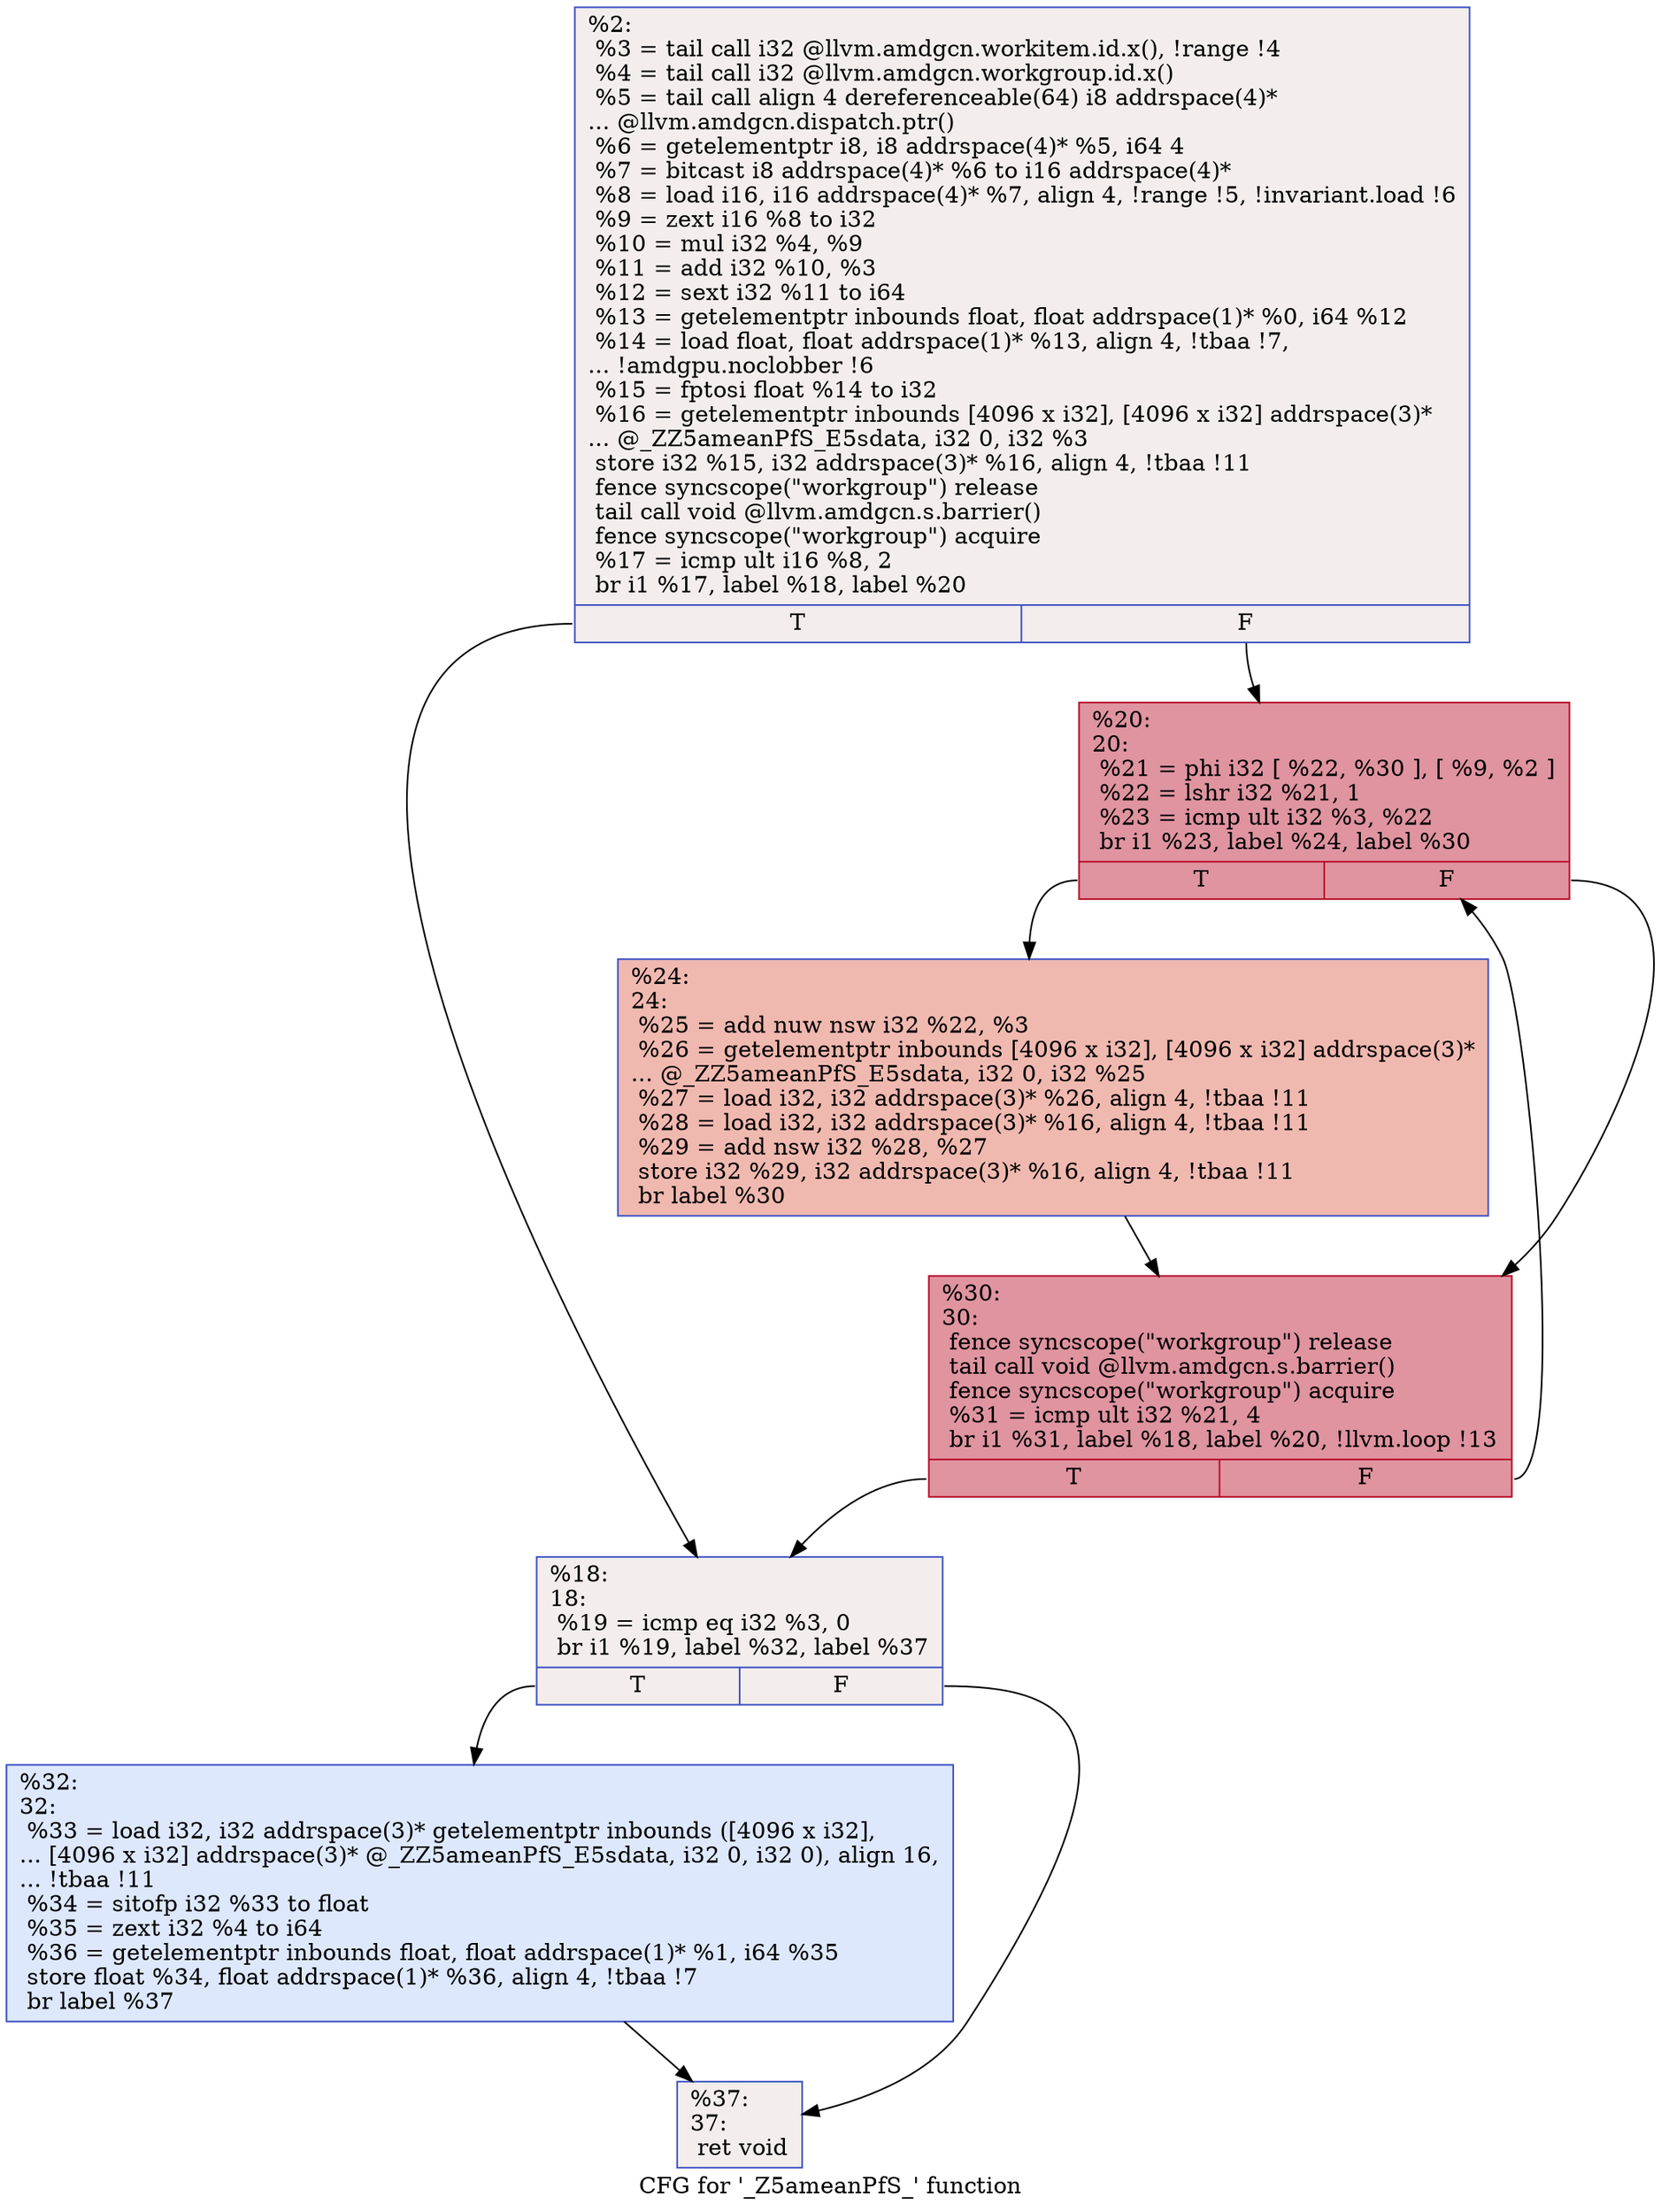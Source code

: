 digraph "CFG for '_Z5ameanPfS_' function" {
	label="CFG for '_Z5ameanPfS_' function";

	Node0x5550180 [shape=record,color="#3d50c3ff", style=filled, fillcolor="#e3d9d370",label="{%2:\l  %3 = tail call i32 @llvm.amdgcn.workitem.id.x(), !range !4\l  %4 = tail call i32 @llvm.amdgcn.workgroup.id.x()\l  %5 = tail call align 4 dereferenceable(64) i8 addrspace(4)*\l... @llvm.amdgcn.dispatch.ptr()\l  %6 = getelementptr i8, i8 addrspace(4)* %5, i64 4\l  %7 = bitcast i8 addrspace(4)* %6 to i16 addrspace(4)*\l  %8 = load i16, i16 addrspace(4)* %7, align 4, !range !5, !invariant.load !6\l  %9 = zext i16 %8 to i32\l  %10 = mul i32 %4, %9\l  %11 = add i32 %10, %3\l  %12 = sext i32 %11 to i64\l  %13 = getelementptr inbounds float, float addrspace(1)* %0, i64 %12\l  %14 = load float, float addrspace(1)* %13, align 4, !tbaa !7,\l... !amdgpu.noclobber !6\l  %15 = fptosi float %14 to i32\l  %16 = getelementptr inbounds [4096 x i32], [4096 x i32] addrspace(3)*\l... @_ZZ5ameanPfS_E5sdata, i32 0, i32 %3\l  store i32 %15, i32 addrspace(3)* %16, align 4, !tbaa !11\l  fence syncscope(\"workgroup\") release\l  tail call void @llvm.amdgcn.s.barrier()\l  fence syncscope(\"workgroup\") acquire\l  %17 = icmp ult i16 %8, 2\l  br i1 %17, label %18, label %20\l|{<s0>T|<s1>F}}"];
	Node0x5550180:s0 -> Node0x55530a0;
	Node0x5550180:s1 -> Node0x5553130;
	Node0x55530a0 [shape=record,color="#3d50c3ff", style=filled, fillcolor="#e3d9d370",label="{%18:\l18:                                               \l  %19 = icmp eq i32 %3, 0\l  br i1 %19, label %32, label %37\l|{<s0>T|<s1>F}}"];
	Node0x55530a0:s0 -> Node0x5553300;
	Node0x55530a0:s1 -> Node0x5553350;
	Node0x5553130 [shape=record,color="#b70d28ff", style=filled, fillcolor="#b70d2870",label="{%20:\l20:                                               \l  %21 = phi i32 [ %22, %30 ], [ %9, %2 ]\l  %22 = lshr i32 %21, 1\l  %23 = icmp ult i32 %3, %22\l  br i1 %23, label %24, label %30\l|{<s0>T|<s1>F}}"];
	Node0x5553130:s0 -> Node0x5553750;
	Node0x5553130:s1 -> Node0x55534c0;
	Node0x5553750 [shape=record,color="#3d50c3ff", style=filled, fillcolor="#de614d70",label="{%24:\l24:                                               \l  %25 = add nuw nsw i32 %22, %3\l  %26 = getelementptr inbounds [4096 x i32], [4096 x i32] addrspace(3)*\l... @_ZZ5ameanPfS_E5sdata, i32 0, i32 %25\l  %27 = load i32, i32 addrspace(3)* %26, align 4, !tbaa !11\l  %28 = load i32, i32 addrspace(3)* %16, align 4, !tbaa !11\l  %29 = add nsw i32 %28, %27\l  store i32 %29, i32 addrspace(3)* %16, align 4, !tbaa !11\l  br label %30\l}"];
	Node0x5553750 -> Node0x55534c0;
	Node0x55534c0 [shape=record,color="#b70d28ff", style=filled, fillcolor="#b70d2870",label="{%30:\l30:                                               \l  fence syncscope(\"workgroup\") release\l  tail call void @llvm.amdgcn.s.barrier()\l  fence syncscope(\"workgroup\") acquire\l  %31 = icmp ult i32 %21, 4\l  br i1 %31, label %18, label %20, !llvm.loop !13\l|{<s0>T|<s1>F}}"];
	Node0x55534c0:s0 -> Node0x55530a0;
	Node0x55534c0:s1 -> Node0x5553130;
	Node0x5553300 [shape=record,color="#3d50c3ff", style=filled, fillcolor="#b2ccfb70",label="{%32:\l32:                                               \l  %33 = load i32, i32 addrspace(3)* getelementptr inbounds ([4096 x i32],\l... [4096 x i32] addrspace(3)* @_ZZ5ameanPfS_E5sdata, i32 0, i32 0), align 16,\l... !tbaa !11\l  %34 = sitofp i32 %33 to float\l  %35 = zext i32 %4 to i64\l  %36 = getelementptr inbounds float, float addrspace(1)* %1, i64 %35\l  store float %34, float addrspace(1)* %36, align 4, !tbaa !7\l  br label %37\l}"];
	Node0x5553300 -> Node0x5553350;
	Node0x5553350 [shape=record,color="#3d50c3ff", style=filled, fillcolor="#e3d9d370",label="{%37:\l37:                                               \l  ret void\l}"];
}
